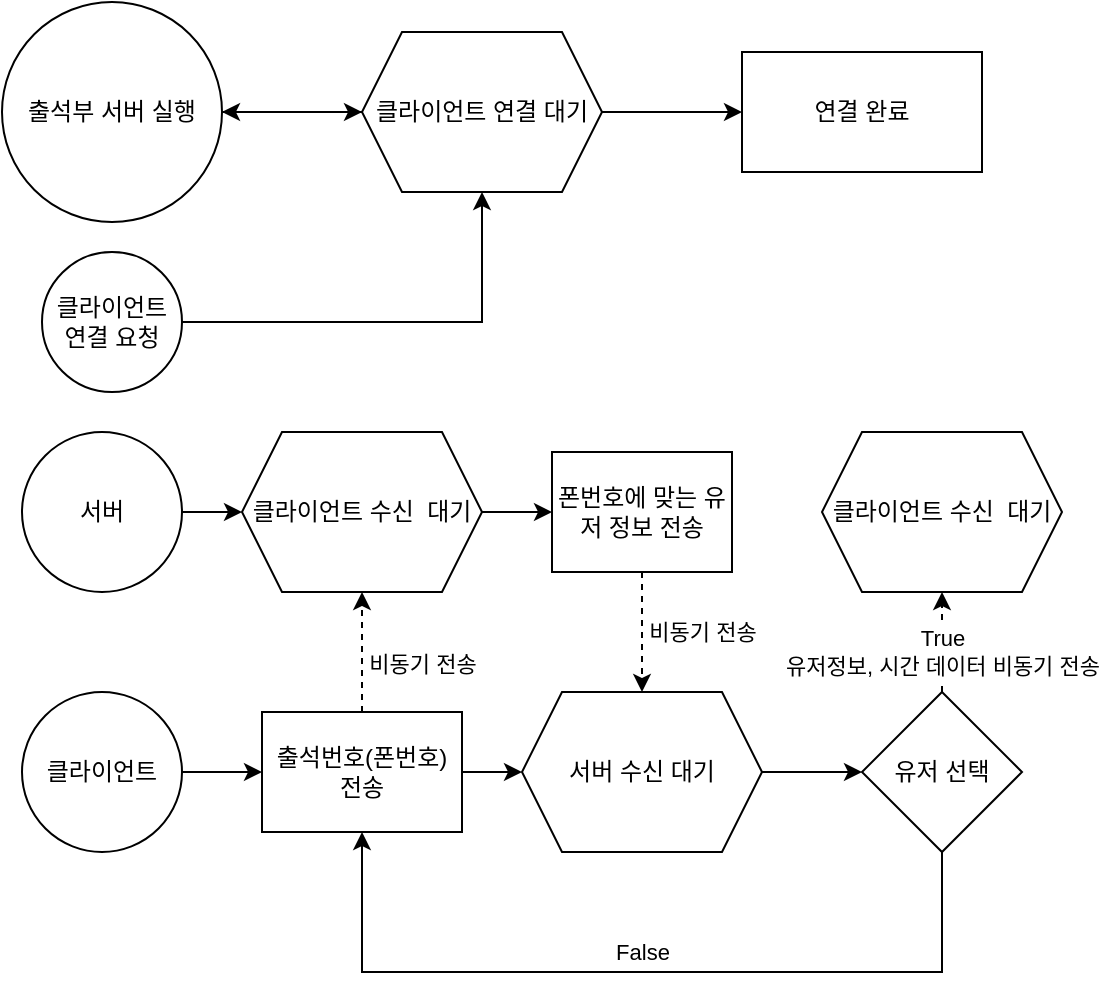 <mxfile version="22.1.17" type="github">
  <diagram id="C5RBs43oDa-KdzZeNtuy" name="Page-1">
    <mxGraphModel dx="639" dy="763" grid="1" gridSize="10" guides="1" tooltips="1" connect="1" arrows="1" fold="1" page="1" pageScale="1" pageWidth="827" pageHeight="1169" math="0" shadow="0">
      <root>
        <mxCell id="WIyWlLk6GJQsqaUBKTNV-0" />
        <mxCell id="WIyWlLk6GJQsqaUBKTNV-1" parent="WIyWlLk6GJQsqaUBKTNV-0" />
        <mxCell id="f-r_1P2mJ3X0I3FfCkkR-2" style="edgeStyle=orthogonalEdgeStyle;rounded=0;orthogonalLoop=1;jettySize=auto;html=1;" edge="1" parent="WIyWlLk6GJQsqaUBKTNV-1" source="f-r_1P2mJ3X0I3FfCkkR-0">
          <mxGeometry relative="1" as="geometry">
            <mxPoint x="240" y="120" as="targetPoint" />
          </mxGeometry>
        </mxCell>
        <mxCell id="f-r_1P2mJ3X0I3FfCkkR-0" value="출석부 서버 실행" style="ellipse;whiteSpace=wrap;html=1;aspect=fixed;" vertex="1" parent="WIyWlLk6GJQsqaUBKTNV-1">
          <mxGeometry x="60" y="65" width="110" height="110" as="geometry" />
        </mxCell>
        <mxCell id="f-r_1P2mJ3X0I3FfCkkR-5" style="edgeStyle=orthogonalEdgeStyle;rounded=0;orthogonalLoop=1;jettySize=auto;html=1;" edge="1" parent="WIyWlLk6GJQsqaUBKTNV-1" source="f-r_1P2mJ3X0I3FfCkkR-4" target="f-r_1P2mJ3X0I3FfCkkR-6">
          <mxGeometry relative="1" as="geometry">
            <mxPoint x="300" y="150" as="targetPoint" />
          </mxGeometry>
        </mxCell>
        <mxCell id="f-r_1P2mJ3X0I3FfCkkR-4" value="클라이언트 연결 요청" style="ellipse;whiteSpace=wrap;html=1;aspect=fixed;" vertex="1" parent="WIyWlLk6GJQsqaUBKTNV-1">
          <mxGeometry x="80" y="190" width="70" height="70" as="geometry" />
        </mxCell>
        <mxCell id="f-r_1P2mJ3X0I3FfCkkR-7" value="" style="edgeStyle=orthogonalEdgeStyle;rounded=0;orthogonalLoop=1;jettySize=auto;html=1;" edge="1" parent="WIyWlLk6GJQsqaUBKTNV-1" source="f-r_1P2mJ3X0I3FfCkkR-6" target="f-r_1P2mJ3X0I3FfCkkR-0">
          <mxGeometry relative="1" as="geometry" />
        </mxCell>
        <mxCell id="f-r_1P2mJ3X0I3FfCkkR-9" style="edgeStyle=orthogonalEdgeStyle;rounded=0;orthogonalLoop=1;jettySize=auto;html=1;" edge="1" parent="WIyWlLk6GJQsqaUBKTNV-1" source="f-r_1P2mJ3X0I3FfCkkR-6" target="f-r_1P2mJ3X0I3FfCkkR-8">
          <mxGeometry relative="1" as="geometry" />
        </mxCell>
        <mxCell id="f-r_1P2mJ3X0I3FfCkkR-6" value="클라이언트 연결 대기" style="shape=hexagon;perimeter=hexagonPerimeter2;whiteSpace=wrap;html=1;fixedSize=1;" vertex="1" parent="WIyWlLk6GJQsqaUBKTNV-1">
          <mxGeometry x="240" y="80" width="120" height="80" as="geometry" />
        </mxCell>
        <mxCell id="f-r_1P2mJ3X0I3FfCkkR-8" value="연결 완료" style="rounded=0;whiteSpace=wrap;html=1;" vertex="1" parent="WIyWlLk6GJQsqaUBKTNV-1">
          <mxGeometry x="430" y="90" width="120" height="60" as="geometry" />
        </mxCell>
        <mxCell id="f-r_1P2mJ3X0I3FfCkkR-18" style="edgeStyle=orthogonalEdgeStyle;rounded=0;orthogonalLoop=1;jettySize=auto;html=1;dashed=1;" edge="1" parent="WIyWlLk6GJQsqaUBKTNV-1" source="f-r_1P2mJ3X0I3FfCkkR-10" target="f-r_1P2mJ3X0I3FfCkkR-16">
          <mxGeometry relative="1" as="geometry" />
        </mxCell>
        <mxCell id="f-r_1P2mJ3X0I3FfCkkR-19" value="비동기 전송" style="edgeLabel;html=1;align=center;verticalAlign=middle;resizable=0;points=[];" vertex="1" connectable="0" parent="f-r_1P2mJ3X0I3FfCkkR-18">
          <mxGeometry x="-0.2" y="-3" relative="1" as="geometry">
            <mxPoint x="27" as="offset" />
          </mxGeometry>
        </mxCell>
        <mxCell id="f-r_1P2mJ3X0I3FfCkkR-21" style="edgeStyle=orthogonalEdgeStyle;rounded=0;orthogonalLoop=1;jettySize=auto;html=1;" edge="1" parent="WIyWlLk6GJQsqaUBKTNV-1" source="f-r_1P2mJ3X0I3FfCkkR-10" target="f-r_1P2mJ3X0I3FfCkkR-20">
          <mxGeometry relative="1" as="geometry" />
        </mxCell>
        <mxCell id="f-r_1P2mJ3X0I3FfCkkR-10" value="출석번호(폰번호) 전송" style="rounded=0;whiteSpace=wrap;html=1;" vertex="1" parent="WIyWlLk6GJQsqaUBKTNV-1">
          <mxGeometry x="190" y="420" width="100" height="60" as="geometry" />
        </mxCell>
        <mxCell id="f-r_1P2mJ3X0I3FfCkkR-17" style="edgeStyle=orthogonalEdgeStyle;rounded=0;orthogonalLoop=1;jettySize=auto;html=1;" edge="1" parent="WIyWlLk6GJQsqaUBKTNV-1" source="f-r_1P2mJ3X0I3FfCkkR-11" target="f-r_1P2mJ3X0I3FfCkkR-16">
          <mxGeometry relative="1" as="geometry" />
        </mxCell>
        <mxCell id="f-r_1P2mJ3X0I3FfCkkR-11" value="서버" style="ellipse;whiteSpace=wrap;html=1;aspect=fixed;" vertex="1" parent="WIyWlLk6GJQsqaUBKTNV-1">
          <mxGeometry x="70" y="280" width="80" height="80" as="geometry" />
        </mxCell>
        <mxCell id="f-r_1P2mJ3X0I3FfCkkR-13" style="edgeStyle=orthogonalEdgeStyle;rounded=0;orthogonalLoop=1;jettySize=auto;html=1;" edge="1" parent="WIyWlLk6GJQsqaUBKTNV-1" source="f-r_1P2mJ3X0I3FfCkkR-12" target="f-r_1P2mJ3X0I3FfCkkR-10">
          <mxGeometry relative="1" as="geometry" />
        </mxCell>
        <mxCell id="f-r_1P2mJ3X0I3FfCkkR-12" value="클라이언트" style="ellipse;whiteSpace=wrap;html=1;aspect=fixed;" vertex="1" parent="WIyWlLk6GJQsqaUBKTNV-1">
          <mxGeometry x="70" y="410" width="80" height="80" as="geometry" />
        </mxCell>
        <mxCell id="f-r_1P2mJ3X0I3FfCkkR-23" style="edgeStyle=orthogonalEdgeStyle;rounded=0;orthogonalLoop=1;jettySize=auto;html=1;" edge="1" parent="WIyWlLk6GJQsqaUBKTNV-1" source="f-r_1P2mJ3X0I3FfCkkR-16" target="f-r_1P2mJ3X0I3FfCkkR-22">
          <mxGeometry relative="1" as="geometry" />
        </mxCell>
        <mxCell id="f-r_1P2mJ3X0I3FfCkkR-16" value="클라이언트 수신&amp;nbsp; 대기" style="shape=hexagon;perimeter=hexagonPerimeter2;whiteSpace=wrap;html=1;fixedSize=1;" vertex="1" parent="WIyWlLk6GJQsqaUBKTNV-1">
          <mxGeometry x="180" y="280" width="120" height="80" as="geometry" />
        </mxCell>
        <mxCell id="f-r_1P2mJ3X0I3FfCkkR-33" style="edgeStyle=orthogonalEdgeStyle;rounded=0;orthogonalLoop=1;jettySize=auto;html=1;" edge="1" parent="WIyWlLk6GJQsqaUBKTNV-1" source="f-r_1P2mJ3X0I3FfCkkR-20" target="f-r_1P2mJ3X0I3FfCkkR-29">
          <mxGeometry relative="1" as="geometry" />
        </mxCell>
        <mxCell id="f-r_1P2mJ3X0I3FfCkkR-20" value="서버 수신 대기" style="shape=hexagon;perimeter=hexagonPerimeter2;whiteSpace=wrap;html=1;fixedSize=1;" vertex="1" parent="WIyWlLk6GJQsqaUBKTNV-1">
          <mxGeometry x="320" y="410" width="120" height="80" as="geometry" />
        </mxCell>
        <mxCell id="f-r_1P2mJ3X0I3FfCkkR-24" style="edgeStyle=orthogonalEdgeStyle;rounded=0;orthogonalLoop=1;jettySize=auto;html=1;dashed=1;" edge="1" parent="WIyWlLk6GJQsqaUBKTNV-1" source="f-r_1P2mJ3X0I3FfCkkR-22" target="f-r_1P2mJ3X0I3FfCkkR-20">
          <mxGeometry relative="1" as="geometry" />
        </mxCell>
        <mxCell id="f-r_1P2mJ3X0I3FfCkkR-26" value="비동기 전송" style="edgeLabel;html=1;align=center;verticalAlign=middle;resizable=0;points=[];" vertex="1" connectable="0" parent="f-r_1P2mJ3X0I3FfCkkR-24">
          <mxGeometry x="-0.133" y="4" relative="1" as="geometry">
            <mxPoint x="26" y="4" as="offset" />
          </mxGeometry>
        </mxCell>
        <mxCell id="f-r_1P2mJ3X0I3FfCkkR-22" value="폰번호에 맞는 유저 정보 전송" style="rounded=0;whiteSpace=wrap;html=1;" vertex="1" parent="WIyWlLk6GJQsqaUBKTNV-1">
          <mxGeometry x="335" y="290" width="90" height="60" as="geometry" />
        </mxCell>
        <mxCell id="f-r_1P2mJ3X0I3FfCkkR-31" style="edgeStyle=orthogonalEdgeStyle;rounded=0;orthogonalLoop=1;jettySize=auto;html=1;dashed=1;" edge="1" parent="WIyWlLk6GJQsqaUBKTNV-1" source="f-r_1P2mJ3X0I3FfCkkR-29" target="f-r_1P2mJ3X0I3FfCkkR-30">
          <mxGeometry relative="1" as="geometry" />
        </mxCell>
        <mxCell id="f-r_1P2mJ3X0I3FfCkkR-32" value="True&lt;br&gt;유저정보, 시간 데이터 비동기 전송" style="edgeLabel;html=1;align=center;verticalAlign=middle;resizable=0;points=[];" vertex="1" connectable="0" parent="f-r_1P2mJ3X0I3FfCkkR-31">
          <mxGeometry x="-0.36" relative="1" as="geometry">
            <mxPoint y="-4" as="offset" />
          </mxGeometry>
        </mxCell>
        <mxCell id="f-r_1P2mJ3X0I3FfCkkR-34" style="edgeStyle=orthogonalEdgeStyle;rounded=0;orthogonalLoop=1;jettySize=auto;html=1;" edge="1" parent="WIyWlLk6GJQsqaUBKTNV-1" source="f-r_1P2mJ3X0I3FfCkkR-29" target="f-r_1P2mJ3X0I3FfCkkR-10">
          <mxGeometry relative="1" as="geometry">
            <Array as="points">
              <mxPoint x="530" y="550" />
              <mxPoint x="240" y="550" />
            </Array>
          </mxGeometry>
        </mxCell>
        <mxCell id="f-r_1P2mJ3X0I3FfCkkR-35" value="False" style="edgeLabel;html=1;align=center;verticalAlign=middle;resizable=0;points=[];" vertex="1" connectable="0" parent="f-r_1P2mJ3X0I3FfCkkR-34">
          <mxGeometry x="-0.348" y="1" relative="1" as="geometry">
            <mxPoint x="-73" y="-11" as="offset" />
          </mxGeometry>
        </mxCell>
        <mxCell id="f-r_1P2mJ3X0I3FfCkkR-29" value="유저 선택" style="rhombus;whiteSpace=wrap;html=1;" vertex="1" parent="WIyWlLk6GJQsqaUBKTNV-1">
          <mxGeometry x="490" y="410" width="80" height="80" as="geometry" />
        </mxCell>
        <mxCell id="f-r_1P2mJ3X0I3FfCkkR-30" value="클라이언트 수신&amp;nbsp; 대기" style="shape=hexagon;perimeter=hexagonPerimeter2;whiteSpace=wrap;html=1;fixedSize=1;" vertex="1" parent="WIyWlLk6GJQsqaUBKTNV-1">
          <mxGeometry x="470" y="280" width="120" height="80" as="geometry" />
        </mxCell>
      </root>
    </mxGraphModel>
  </diagram>
</mxfile>
